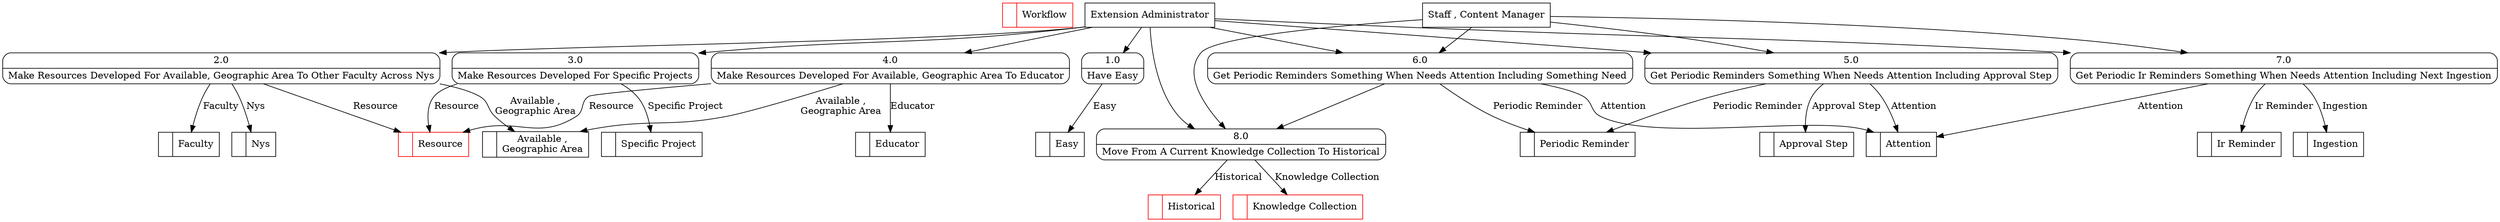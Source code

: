 digraph dfd2{ 
node[shape=record]
200 [label="<f0>  |<f1> Workflow " color=red];
201 [label="<f0>  |<f1> Easy " ];
202 [label="<f0>  |<f1> Specific Project " ];
203 [label="<f0>  |<f1> Educator " ];
204 [label="<f0>  |<f1> Resource " color=red];
205 [label="<f0>  |<f1> Available ,\nGeographic Area " ];
206 [label="<f0>  |<f1> Nys " ];
207 [label="<f0>  |<f1> Faculty " ];
208 [label="<f0>  |<f1> Ingestion " ];
209 [label="<f0>  |<f1> Approval Step " ];
210 [label="<f0>  |<f1> Historical " color=red];
211 [label="<f0>  |<f1> Attention " ];
212 [label="<f0>  |<f1> Periodic Reminder " ];
213 [label="<f0>  |<f1> Knowledge Collection " color=red];
214 [label="<f0>  |<f1> Ir Reminder " ];
215 [label="Extension Administrator" shape=box];
216 [label="Staff , Content Manager" shape=box];
217 [label="{<f0> 1.0|<f1> Have Easy }" shape=Mrecord];
218 [label="{<f0> 2.0|<f1> Make Resources Developed For Available, Geographic Area To Other Faculty Across Nys }" shape=Mrecord];
219 [label="{<f0> 3.0|<f1> Make Resources Developed For Specific Projects }" shape=Mrecord];
220 [label="{<f0> 4.0|<f1> Make Resources Developed For Available, Geographic Area To Educator }" shape=Mrecord];
221 [label="{<f0> 5.0|<f1> Get Periodic Reminders Something When Needs Attention Including Approval Step }" shape=Mrecord];
222 [label="{<f0> 6.0|<f1> Get Periodic Reminders Something When Needs Attention Including Something Need }" shape=Mrecord];
223 [label="{<f0> 7.0|<f1> Get Periodic Ir Reminders Something When Needs Attention Including Next Ingestion }" shape=Mrecord];
224 [label="{<f0> 8.0|<f1> Move From A Current Knowledge Collection To Historical }" shape=Mrecord];
215 -> 217
215 -> 218
215 -> 219
215 -> 220
215 -> 221
215 -> 222
215 -> 223
215 -> 224
216 -> 221
216 -> 222
216 -> 223
216 -> 224
217 -> 201 [label="Easy"]
218 -> 205 [label="Available ,\nGeographic Area"]
218 -> 207 [label="Faculty"]
218 -> 206 [label="Nys"]
218 -> 204 [label="Resource"]
219 -> 204 [label="Resource"]
219 -> 202 [label="Specific Project"]
220 -> 203 [label="Educator"]
220 -> 205 [label="Available ,\nGeographic Area"]
220 -> 204 [label="Resource"]
221 -> 212 [label="Periodic Reminder"]
221 -> 209 [label="Approval Step"]
221 -> 211 [label="Attention"]
222 -> 224
222 -> 212 [label="Periodic Reminder"]
222 -> 211 [label="Attention"]
223 -> 214 [label="Ir Reminder"]
223 -> 211 [label="Attention"]
223 -> 208 [label="Ingestion"]
224 -> 213 [label="Knowledge Collection"]
224 -> 210 [label="Historical"]
}